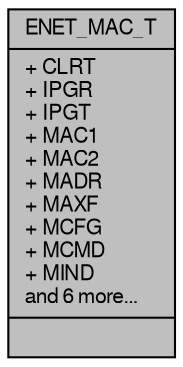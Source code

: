 digraph "ENET_MAC_T"
{
  edge [fontname="FreeSans",fontsize="10",labelfontname="FreeSans",labelfontsize="10"];
  node [fontname="FreeSans",fontsize="10",shape=record];
  Node1 [label="{ENET_MAC_T\n|+ CLRT\l+ IPGR\l+ IPGT\l+ MAC1\l+ MAC2\l+ MADR\l+ MAXF\l+ MCFG\l+ MCMD\l+ MIND\land 6 more...\l|}",height=0.2,width=0.4,color="black", fillcolor="grey75", style="filled", fontcolor="black"];
}
